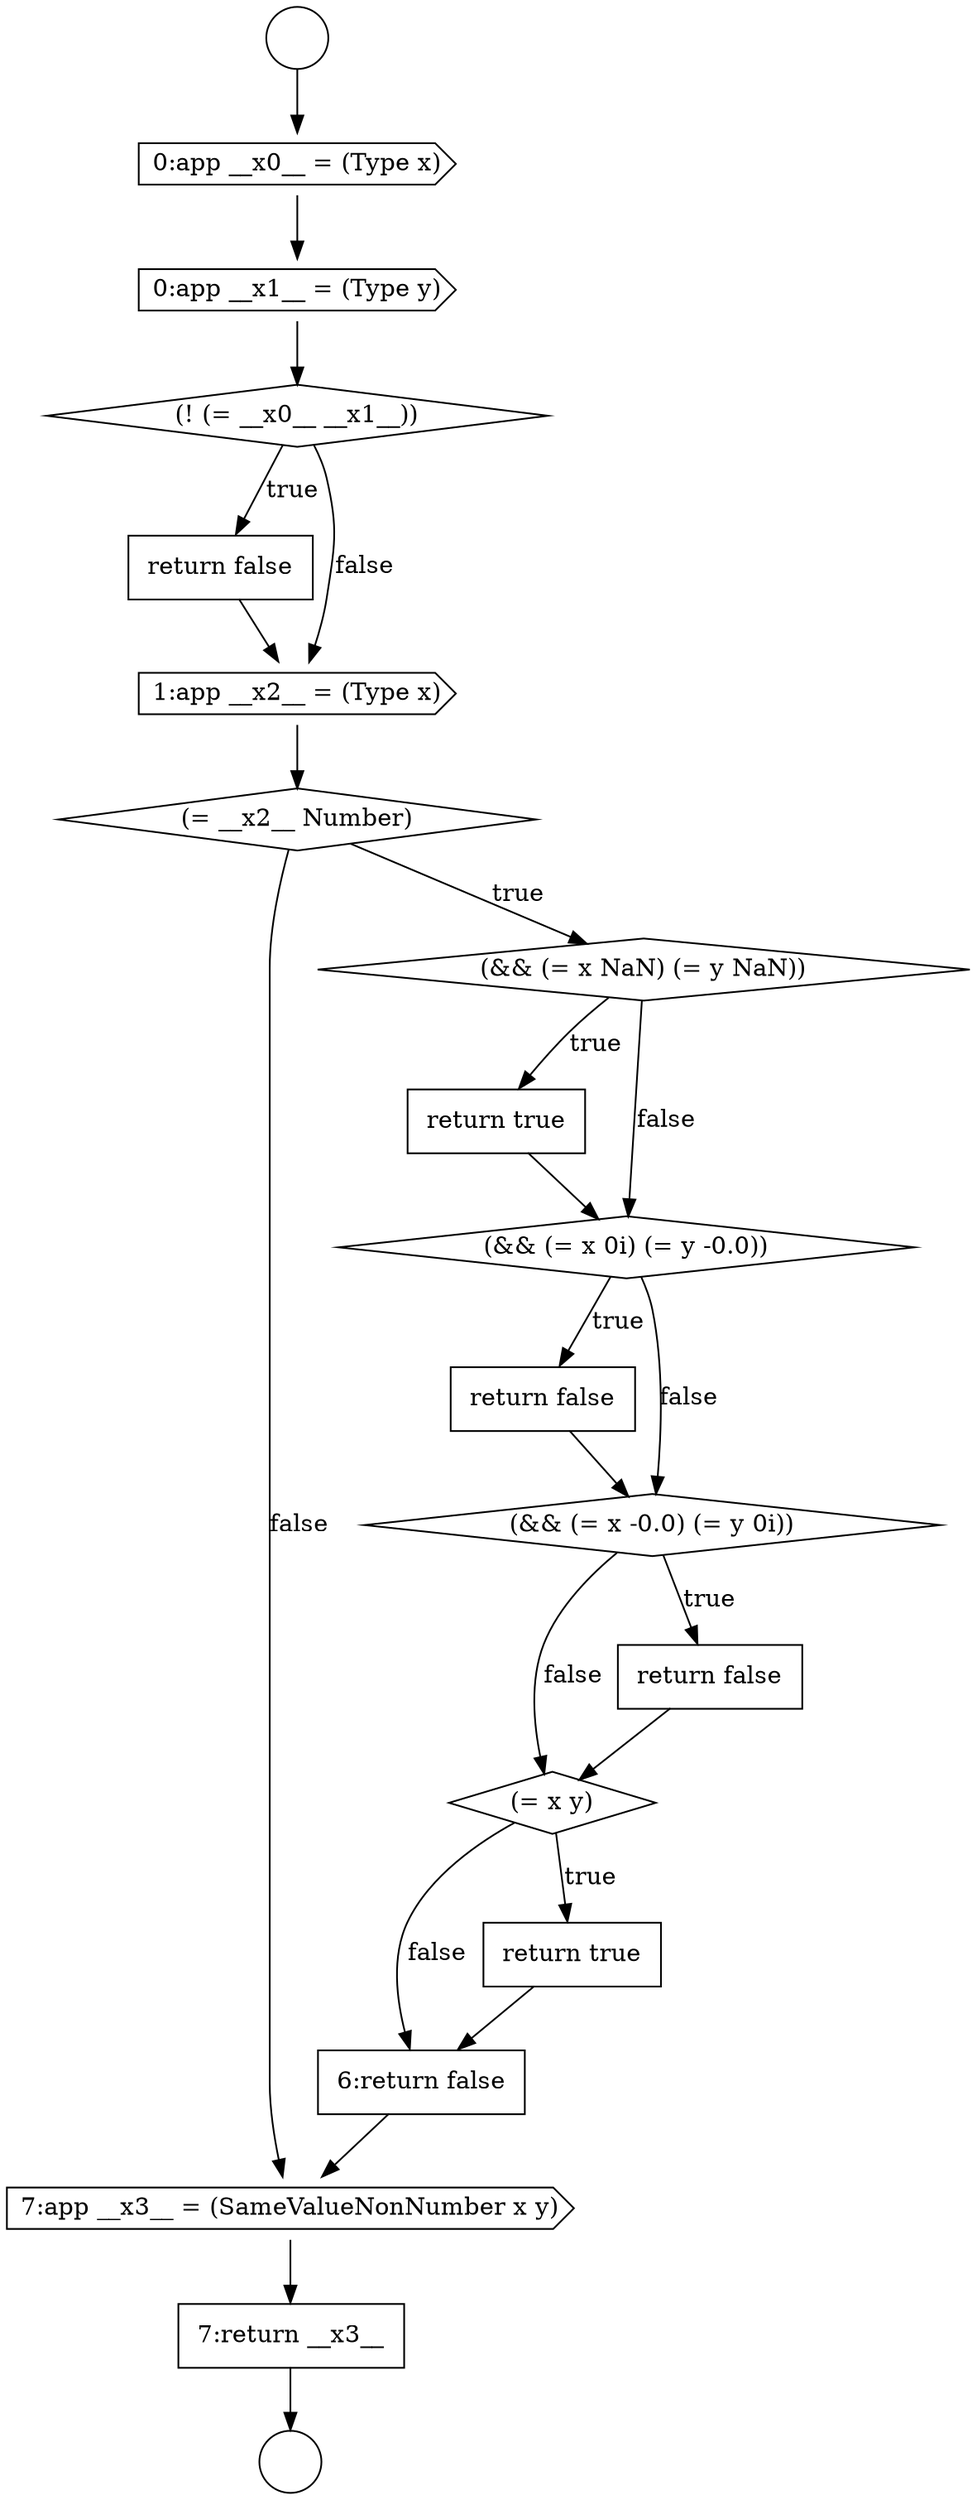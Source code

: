 digraph {
  node565 [shape=none, margin=0, label=<<font color="black">
    <table border="0" cellborder="1" cellspacing="0" cellpadding="10">
      <tr><td align="left">return true</td></tr>
    </table>
  </font>> color="black" fillcolor="white" style=filled]
  node570 [shape=diamond, label=<<font color="black">(= x y)</font>> color="black" fillcolor="white" style=filled]
  node559 [shape=cds, label=<<font color="black">0:app __x1__ = (Type y)</font>> color="black" fillcolor="white" style=filled]
  node574 [shape=none, margin=0, label=<<font color="black">
    <table border="0" cellborder="1" cellspacing="0" cellpadding="10">
      <tr><td align="left">7:return __x3__</td></tr>
    </table>
  </font>> color="black" fillcolor="white" style=filled]
  node561 [shape=none, margin=0, label=<<font color="black">
    <table border="0" cellborder="1" cellspacing="0" cellpadding="10">
      <tr><td align="left">return false</td></tr>
    </table>
  </font>> color="black" fillcolor="white" style=filled]
  node566 [shape=diamond, label=<<font color="black">(&amp;&amp; (= x 0i) (= y -0.0))</font>> color="black" fillcolor="white" style=filled]
  node569 [shape=none, margin=0, label=<<font color="black">
    <table border="0" cellborder="1" cellspacing="0" cellpadding="10">
      <tr><td align="left">return false</td></tr>
    </table>
  </font>> color="black" fillcolor="white" style=filled]
  node558 [shape=cds, label=<<font color="black">0:app __x0__ = (Type x)</font>> color="black" fillcolor="white" style=filled]
  node573 [shape=cds, label=<<font color="black">7:app __x3__ = (SameValueNonNumber x y)</font>> color="black" fillcolor="white" style=filled]
  node562 [shape=cds, label=<<font color="black">1:app __x2__ = (Type x)</font>> color="black" fillcolor="white" style=filled]
  node572 [shape=none, margin=0, label=<<font color="black">
    <table border="0" cellborder="1" cellspacing="0" cellpadding="10">
      <tr><td align="left">6:return false</td></tr>
    </table>
  </font>> color="black" fillcolor="white" style=filled]
  node567 [shape=none, margin=0, label=<<font color="black">
    <table border="0" cellborder="1" cellspacing="0" cellpadding="10">
      <tr><td align="left">return false</td></tr>
    </table>
  </font>> color="black" fillcolor="white" style=filled]
  node563 [shape=diamond, label=<<font color="black">(= __x2__ Number)</font>> color="black" fillcolor="white" style=filled]
  node557 [shape=circle label=" " color="black" fillcolor="white" style=filled]
  node571 [shape=none, margin=0, label=<<font color="black">
    <table border="0" cellborder="1" cellspacing="0" cellpadding="10">
      <tr><td align="left">return true</td></tr>
    </table>
  </font>> color="black" fillcolor="white" style=filled]
  node556 [shape=circle label=" " color="black" fillcolor="white" style=filled]
  node568 [shape=diamond, label=<<font color="black">(&amp;&amp; (= x -0.0) (= y 0i))</font>> color="black" fillcolor="white" style=filled]
  node564 [shape=diamond, label=<<font color="black">(&amp;&amp; (= x NaN) (= y NaN))</font>> color="black" fillcolor="white" style=filled]
  node560 [shape=diamond, label=<<font color="black">(! (= __x0__ __x1__))</font>> color="black" fillcolor="white" style=filled]
  node562 -> node563 [ color="black"]
  node573 -> node574 [ color="black"]
  node560 -> node561 [label=<<font color="black">true</font>> color="black"]
  node560 -> node562 [label=<<font color="black">false</font>> color="black"]
  node569 -> node570 [ color="black"]
  node574 -> node557 [ color="black"]
  node566 -> node567 [label=<<font color="black">true</font>> color="black"]
  node566 -> node568 [label=<<font color="black">false</font>> color="black"]
  node565 -> node566 [ color="black"]
  node568 -> node569 [label=<<font color="black">true</font>> color="black"]
  node568 -> node570 [label=<<font color="black">false</font>> color="black"]
  node559 -> node560 [ color="black"]
  node561 -> node562 [ color="black"]
  node567 -> node568 [ color="black"]
  node556 -> node558 [ color="black"]
  node563 -> node564 [label=<<font color="black">true</font>> color="black"]
  node563 -> node573 [label=<<font color="black">false</font>> color="black"]
  node564 -> node565 [label=<<font color="black">true</font>> color="black"]
  node564 -> node566 [label=<<font color="black">false</font>> color="black"]
  node572 -> node573 [ color="black"]
  node570 -> node571 [label=<<font color="black">true</font>> color="black"]
  node570 -> node572 [label=<<font color="black">false</font>> color="black"]
  node558 -> node559 [ color="black"]
  node571 -> node572 [ color="black"]
}
